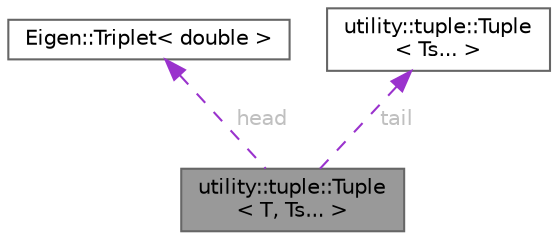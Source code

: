 digraph "utility::tuple::Tuple&lt; T, Ts... &gt;"
{
 // LATEX_PDF_SIZE
  bgcolor="transparent";
  edge [fontname=Helvetica,fontsize=10,labelfontname=Helvetica,labelfontsize=10];
  node [fontname=Helvetica,fontsize=10,shape=box,height=0.2,width=0.4];
  Node1 [id="Node000001",label="utility::tuple::Tuple\l\< T, Ts... \>",height=0.2,width=0.4,color="gray40", fillcolor="grey60", style="filled", fontcolor="black",tooltip="specialisation of the Tuple class when the tuple has at least one element."];
  Node2 -> Node1 [id="edge1_Node000001_Node000002",dir="back",color="darkorchid3",style="dashed",tooltip=" ",label=" head",fontcolor="grey" ];
  Node2 [id="Node000002",label="Eigen::Triplet\< double \>",height=0.2,width=0.4,color="gray40", fillcolor="white", style="filled",URL="$class_eigen_1_1_triplet.html",tooltip=" "];
  Node3 -> Node1 [id="edge2_Node000001_Node000003",dir="back",color="darkorchid3",style="dashed",tooltip=" ",label=" tail",fontcolor="grey" ];
  Node3 [id="Node000003",label="utility::tuple::Tuple\l\< Ts... \>",height=0.2,width=0.4,color="gray40", fillcolor="white", style="filled",URL="$structutility_1_1tuple_1_1_tuple.html",tooltip=" "];
}
